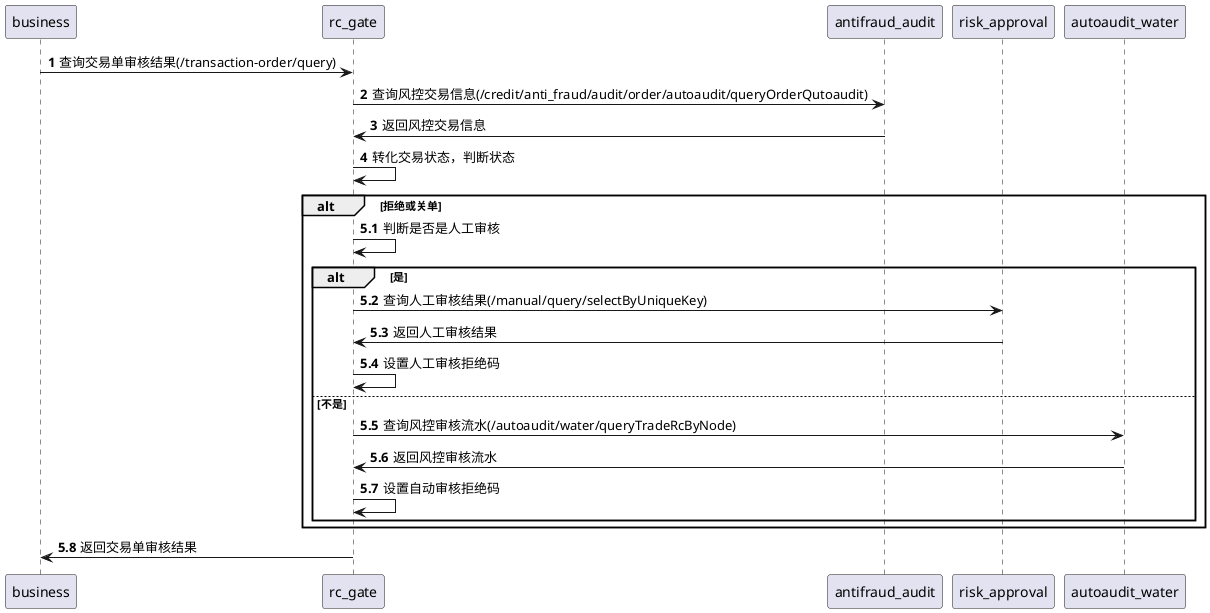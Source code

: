 @startuml
'https://plantuml.com/sequence-diagram

autonumber
business -> rc_gate: 查询交易单审核结果(/transaction-order/query)
rc_gate -> antifraud_audit:查询风控交易信息(/credit/anti_fraud/audit/order/autoaudit/queryOrderQutoaudit)
antifraud_audit -> rc_gate:返回风控交易信息
rc_gate -> rc_gate:转化交易状态，判断状态
autonumber 5
alt 拒绝或关单
    autonumber 5.1
    rc_gate -> rc_gate:判断是否是人工审核
    alt 是
    rc_gate -> risk_approval:查询人工审核结果(/manual/query/selectByUniqueKey)
    risk_approval -> rc_gate:返回人工审核结果
    rc_gate -> rc_gate:设置人工审核拒绝码
    else 不是
    rc_gate -> autoaudit_water:查询风控审核流水(/autoaudit/water/queryTradeRcByNode)
    autoaudit_water -> rc_gate:返回风控审核流水
    rc_gate -> rc_gate:设置自动审核拒绝码
    end
end
rc_gate -> business:返回交易单审核结果

@enduml
